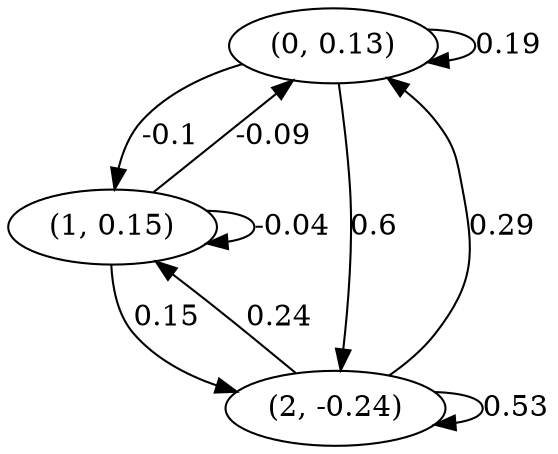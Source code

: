 digraph {
    0 [ label = "(0, 0.13)" ]
    1 [ label = "(1, 0.15)" ]
    2 [ label = "(2, -0.24)" ]
    0 -> 0 [ label = "0.19" ]
    1 -> 1 [ label = "-0.04" ]
    2 -> 2 [ label = "0.53" ]
    1 -> 0 [ label = "-0.09" ]
    2 -> 0 [ label = "0.29" ]
    0 -> 1 [ label = "-0.1" ]
    2 -> 1 [ label = "0.24" ]
    0 -> 2 [ label = "0.6" ]
    1 -> 2 [ label = "0.15" ]
}

